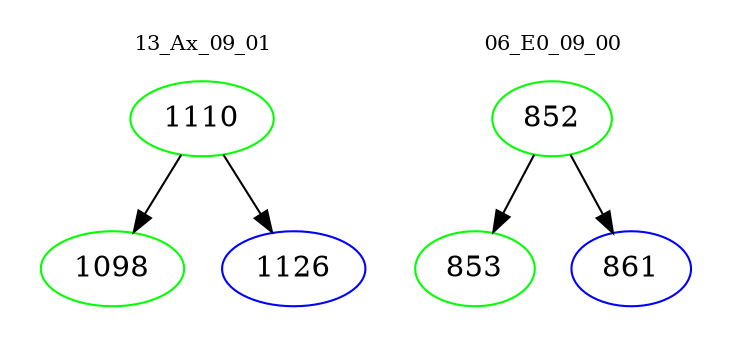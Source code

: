digraph{
subgraph cluster_0 {
color = white
label = "13_Ax_09_01";
fontsize=10;
T0_1110 [label="1110", color="green"]
T0_1110 -> T0_1098 [color="black"]
T0_1098 [label="1098", color="green"]
T0_1110 -> T0_1126 [color="black"]
T0_1126 [label="1126", color="blue"]
}
subgraph cluster_1 {
color = white
label = "06_E0_09_00";
fontsize=10;
T1_852 [label="852", color="green"]
T1_852 -> T1_853 [color="black"]
T1_853 [label="853", color="green"]
T1_852 -> T1_861 [color="black"]
T1_861 [label="861", color="blue"]
}
}
